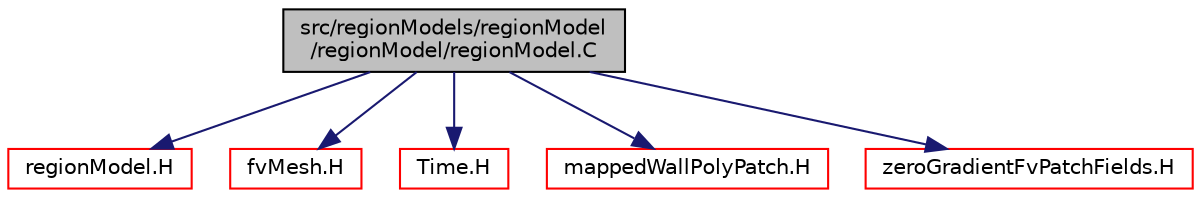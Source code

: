 digraph "src/regionModels/regionModel/regionModel/regionModel.C"
{
  bgcolor="transparent";
  edge [fontname="Helvetica",fontsize="10",labelfontname="Helvetica",labelfontsize="10"];
  node [fontname="Helvetica",fontsize="10",shape=record];
  Node0 [label="src/regionModels/regionModel\l/regionModel/regionModel.C",height=0.2,width=0.4,color="black", fillcolor="grey75", style="filled", fontcolor="black"];
  Node0 -> Node1 [color="midnightblue",fontsize="10",style="solid",fontname="Helvetica"];
  Node1 [label="regionModel.H",height=0.2,width=0.4,color="red",URL="$a14126.html"];
  Node0 -> Node203 [color="midnightblue",fontsize="10",style="solid",fontname="Helvetica"];
  Node203 [label="fvMesh.H",height=0.2,width=0.4,color="red",URL="$a03719.html"];
  Node0 -> Node342 [color="midnightblue",fontsize="10",style="solid",fontname="Helvetica"];
  Node342 [label="Time.H",height=0.2,width=0.4,color="red",URL="$a10025.html"];
  Node0 -> Node362 [color="midnightblue",fontsize="10",style="solid",fontname="Helvetica"];
  Node362 [label="mappedWallPolyPatch.H",height=0.2,width=0.4,color="red",URL="$a08306.html"];
  Node0 -> Node364 [color="midnightblue",fontsize="10",style="solid",fontname="Helvetica"];
  Node364 [label="zeroGradientFvPatchFields.H",height=0.2,width=0.4,color="red",URL="$a01682.html"];
}
